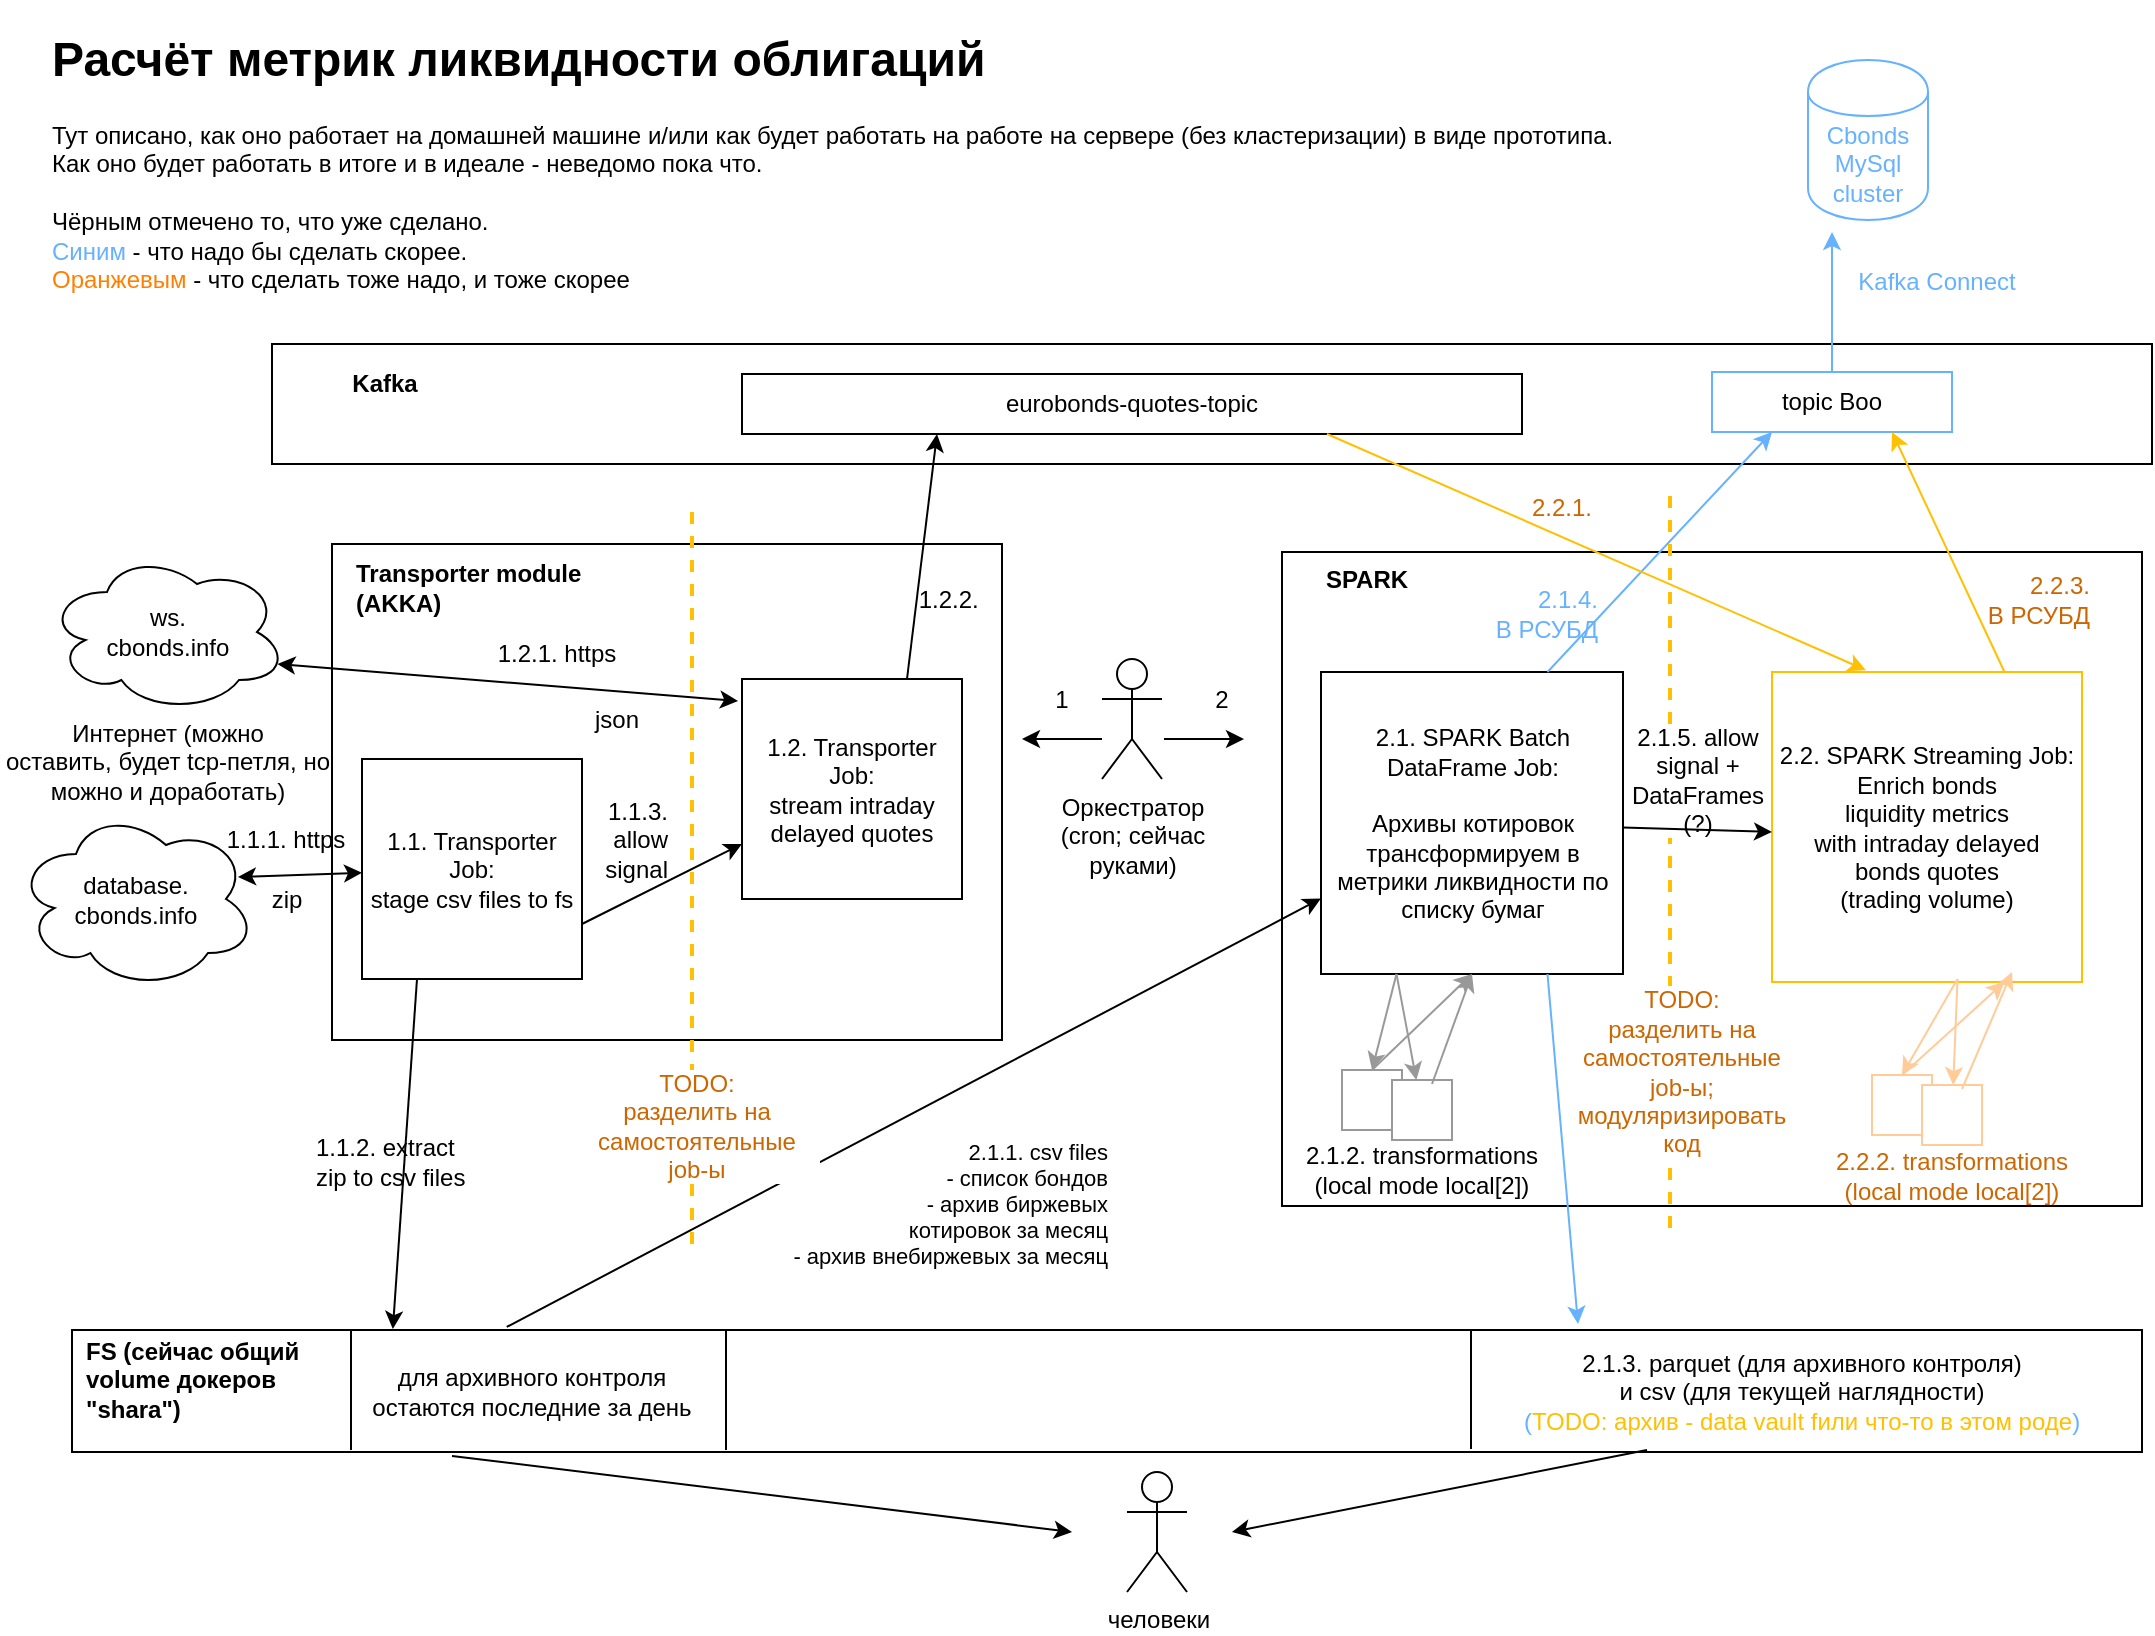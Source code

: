 <mxfile version="12.0.0" type="device" pages="1"><diagram name="Page-1" id="52a04d89-c75d-2922-d76d-85b35f80e030"><mxGraphModel dx="1341" dy="610" grid="1" gridSize="10" guides="1" tooltips="1" connect="1" arrows="1" fold="1" page="1" pageScale="1" pageWidth="1100" pageHeight="850" background="#ffffff" math="0" shadow="0"><root><mxCell id="0"/><mxCell id="1" parent="0"/><mxCell id="u4QCFXy-RTW34xqBZ_Ho-4" value="" style="rounded=0;whiteSpace=wrap;html=1;" parent="1" vertex="1"><mxGeometry x="170" y="276" width="335" height="248" as="geometry"/></mxCell><mxCell id="u4QCFXy-RTW34xqBZ_Ho-1" value="" style="rounded=0;whiteSpace=wrap;html=1;" parent="1" vertex="1"><mxGeometry x="40" y="669" width="1035" height="61" as="geometry"/></mxCell><mxCell id="u4QCFXy-RTW34xqBZ_Ho-2" value="1.1. Transporter Job:&lt;br&gt;stage csv files to fs" style="whiteSpace=wrap;html=1;aspect=fixed;" parent="1" vertex="1"><mxGeometry x="185" y="383.5" width="110" height="110" as="geometry"/></mxCell><mxCell id="u4QCFXy-RTW34xqBZ_Ho-5" value="Transporter module&lt;br&gt;(AKKA)" style="text;html=1;strokeColor=none;fillColor=none;align=left;verticalAlign=middle;whiteSpace=wrap;rounded=0;fontStyle=1" parent="1" vertex="1"><mxGeometry x="180" y="288" width="270" height="20" as="geometry"/></mxCell><mxCell id="u4QCFXy-RTW34xqBZ_Ho-6" value="Оркестратор&lt;br&gt;(cron; сейчас&lt;br&gt;руками)" style="shape=umlActor;verticalLabelPosition=bottom;labelBackgroundColor=#ffffff;verticalAlign=top;html=1;outlineConnect=0;" parent="1" vertex="1"><mxGeometry x="555" y="333.5" width="30" height="60" as="geometry"/></mxCell><mxCell id="u4QCFXy-RTW34xqBZ_Ho-7" value="" style="endArrow=classic;html=1;" parent="1" edge="1"><mxGeometry width="50" height="50" relative="1" as="geometry"><mxPoint x="555" y="373.5" as="sourcePoint"/><mxPoint x="515" y="373.5" as="targetPoint"/></mxGeometry></mxCell><mxCell id="u4QCFXy-RTW34xqBZ_Ho-8" value="database.&lt;br&gt;cbonds.info" style="ellipse;shape=cloud;whiteSpace=wrap;html=1;" parent="1" vertex="1"><mxGeometry x="12" y="408.5" width="120" height="90" as="geometry"/></mxCell><mxCell id="u4QCFXy-RTW34xqBZ_Ho-11" value="1.2. Transporter Job:&lt;br&gt;stream intraday delayed quotes" style="whiteSpace=wrap;html=1;aspect=fixed;strokeColor=#000000;fontColor=#000000;" parent="1" vertex="1"><mxGeometry x="375" y="343.5" width="110" height="110" as="geometry"/></mxCell><mxCell id="u4QCFXy-RTW34xqBZ_Ho-12" value="" style="endArrow=classic;html=1;" parent="1" edge="1"><mxGeometry width="50" height="50" relative="1" as="geometry"><mxPoint x="586" y="373.5" as="sourcePoint"/><mxPoint x="626" y="373.5" as="targetPoint"/></mxGeometry></mxCell><mxCell id="u4QCFXy-RTW34xqBZ_Ho-13" value="1.1.1. https" style="text;html=1;strokeColor=none;fillColor=none;align=center;verticalAlign=middle;whiteSpace=wrap;rounded=0;" parent="1" vertex="1"><mxGeometry x="113" y="414" width="68" height="20" as="geometry"/></mxCell><mxCell id="u4QCFXy-RTW34xqBZ_Ho-14" value="zip" style="text;html=1;strokeColor=none;fillColor=none;align=center;verticalAlign=middle;whiteSpace=wrap;rounded=0;" parent="1" vertex="1"><mxGeometry x="120" y="444" width="55" height="20" as="geometry"/></mxCell><mxCell id="u4QCFXy-RTW34xqBZ_Ho-15" value="" style="rounded=0;whiteSpace=wrap;html=1;" parent="1" vertex="1"><mxGeometry x="140" y="176" width="940" height="60" as="geometry"/></mxCell><mxCell id="u4QCFXy-RTW34xqBZ_Ho-16" value="" style="endArrow=classic;html=1;exitX=0.25;exitY=1;exitDx=0;exitDy=0;entryX=0.155;entryY=-0.008;entryDx=0;entryDy=0;entryPerimeter=0;" parent="1" source="u4QCFXy-RTW34xqBZ_Ho-2" target="u4QCFXy-RTW34xqBZ_Ho-1" edge="1"><mxGeometry width="50" height="50" relative="1" as="geometry"><mxPoint x="25" y="803.5" as="sourcePoint"/><mxPoint x="310" y="660" as="targetPoint"/></mxGeometry></mxCell><mxCell id="u4QCFXy-RTW34xqBZ_Ho-17" value="1.1.2. extract&lt;br&gt;zip to csv files" style="text;html=1;strokeColor=none;fillColor=none;align=left;verticalAlign=middle;whiteSpace=wrap;rounded=0;" parent="1" vertex="1"><mxGeometry x="160" y="571.5" width="95" height="27" as="geometry"/></mxCell><mxCell id="u4QCFXy-RTW34xqBZ_Ho-18" value="ws.&lt;br&gt;cbonds.info" style="ellipse;shape=cloud;whiteSpace=wrap;html=1;" parent="1" vertex="1"><mxGeometry x="27.5" y="280" width="120" height="80" as="geometry"/></mxCell><mxCell id="u4QCFXy-RTW34xqBZ_Ho-22" value="1.2.1. https" style="text;html=1;strokeColor=none;fillColor=none;align=center;verticalAlign=middle;whiteSpace=wrap;rounded=0;" parent="1" vertex="1"><mxGeometry x="250" y="321" width="65" height="20" as="geometry"/></mxCell><mxCell id="u4QCFXy-RTW34xqBZ_Ho-24" value="json" style="text;html=1;strokeColor=none;fillColor=none;align=center;verticalAlign=middle;whiteSpace=wrap;rounded=0;" parent="1" vertex="1"><mxGeometry x="290" y="354" width="45" height="20" as="geometry"/></mxCell><mxCell id="u4QCFXy-RTW34xqBZ_Ho-25" value="" style="endArrow=classic;html=1;exitX=0.75;exitY=0;exitDx=0;exitDy=0;entryX=0.25;entryY=1;entryDx=0;entryDy=0;strokeColor=#000000;" parent="1" source="u4QCFXy-RTW34xqBZ_Ho-11" target="u4QCFXy-RTW34xqBZ_Ho-56" edge="1"><mxGeometry width="50" height="50" relative="1" as="geometry"><mxPoint x="25" y="803.5" as="sourcePoint"/><mxPoint x="403" y="543.5" as="targetPoint"/></mxGeometry></mxCell><mxCell id="u4QCFXy-RTW34xqBZ_Ho-27" value="1" style="text;html=1;strokeColor=none;fillColor=none;align=center;verticalAlign=middle;whiteSpace=wrap;rounded=0;" parent="1" vertex="1"><mxGeometry x="515" y="343.5" width="40" height="20" as="geometry"/></mxCell><mxCell id="u4QCFXy-RTW34xqBZ_Ho-28" value="2" style="text;html=1;strokeColor=none;fillColor=none;align=center;verticalAlign=middle;whiteSpace=wrap;rounded=0;" parent="1" vertex="1"><mxGeometry x="595" y="343.5" width="40" height="20" as="geometry"/></mxCell><mxCell id="u4QCFXy-RTW34xqBZ_Ho-29" value="" style="endArrow=classic;startArrow=classic;html=1;exitX=0.96;exitY=0.7;exitDx=0;exitDy=0;exitPerimeter=0;entryX=-0.018;entryY=0.1;entryDx=0;entryDy=0;entryPerimeter=0;fontColor=#000000;strokeColor=#000000;" parent="1" source="u4QCFXy-RTW34xqBZ_Ho-18" target="u4QCFXy-RTW34xqBZ_Ho-11" edge="1"><mxGeometry width="50" height="50" relative="1" as="geometry"><mxPoint x="25" y="803.5" as="sourcePoint"/><mxPoint x="75" y="753.5" as="targetPoint"/></mxGeometry></mxCell><mxCell id="u4QCFXy-RTW34xqBZ_Ho-30" value="" style="endArrow=classic;startArrow=classic;html=1;exitX=0.925;exitY=0.378;exitDx=0;exitDy=0;exitPerimeter=0;" parent="1" source="u4QCFXy-RTW34xqBZ_Ho-8" target="u4QCFXy-RTW34xqBZ_Ho-2" edge="1"><mxGeometry width="50" height="50" relative="1" as="geometry"><mxPoint x="115" y="448.5" as="sourcePoint"/><mxPoint x="75" y="753.5" as="targetPoint"/></mxGeometry></mxCell><mxCell id="u4QCFXy-RTW34xqBZ_Ho-31" value="" style="rounded=0;whiteSpace=wrap;html=1;" parent="1" vertex="1"><mxGeometry x="645" y="280" width="430" height="327" as="geometry"/></mxCell><mxCell id="u4QCFXy-RTW34xqBZ_Ho-32" value="SPARK" style="text;html=1;strokeColor=none;fillColor=none;align=center;verticalAlign=middle;whiteSpace=wrap;rounded=0;fontStyle=1" parent="1" vertex="1"><mxGeometry x="645" y="284" width="85" height="20" as="geometry"/></mxCell><mxCell id="u4QCFXy-RTW34xqBZ_Ho-33" value="2.1. SPARK Batch&lt;br&gt;DataFrame Job:&lt;br&gt;&lt;br&gt;Архивы котировок трансформируем в метрики ликвидности по списку бумаг" style="whiteSpace=wrap;html=1;aspect=fixed;" parent="1" vertex="1"><mxGeometry x="664.5" y="340" width="151" height="151" as="geometry"/></mxCell><mxCell id="u4QCFXy-RTW34xqBZ_Ho-34" value="2.2. SPARK Streaming Job:&lt;br&gt;Enrich bonds&lt;br&gt;liquidity metrics&lt;br&gt;with&amp;nbsp;intraday delayed&lt;br&gt;bonds quotes&lt;br&gt;(trading volume)" style="whiteSpace=wrap;html=1;aspect=fixed;strokeColor=#FFC001;" parent="1" vertex="1"><mxGeometry x="890" y="340" width="155" height="155" as="geometry"/></mxCell><mxCell id="u4QCFXy-RTW34xqBZ_Ho-35" value="" style="endArrow=classic;html=1;exitX=1;exitY=0.75;exitDx=0;exitDy=0;entryX=0;entryY=0.75;entryDx=0;entryDy=0;strokeColor=#000000;" parent="1" source="u4QCFXy-RTW34xqBZ_Ho-2" target="u4QCFXy-RTW34xqBZ_Ho-11" edge="1"><mxGeometry width="50" height="50" relative="1" as="geometry"><mxPoint x="310" y="464" as="sourcePoint"/><mxPoint x="360" y="414" as="targetPoint"/></mxGeometry></mxCell><mxCell id="u4QCFXy-RTW34xqBZ_Ho-36" value="1.1.3. allow&lt;br&gt;signal" style="text;html=1;strokeColor=none;fillColor=none;align=right;verticalAlign=middle;whiteSpace=wrap;rounded=0;" parent="1" vertex="1"><mxGeometry x="300" y="413.5" width="40" height="20" as="geometry"/></mxCell><mxCell id="u4QCFXy-RTW34xqBZ_Ho-37" value="1.2.2.&amp;nbsp;" style="text;html=1;strokeColor=none;fillColor=none;align=center;verticalAlign=middle;whiteSpace=wrap;rounded=0;fontColor=#000000;" parent="1" vertex="1"><mxGeometry x="460" y="293.5" width="40" height="20" as="geometry"/></mxCell><mxCell id="u4QCFXy-RTW34xqBZ_Ho-38" value="" style="whiteSpace=wrap;html=1;aspect=fixed;strokeColor=#999999;" parent="1" vertex="1"><mxGeometry x="675" y="539" width="30" height="30" as="geometry"/></mxCell><mxCell id="u4QCFXy-RTW34xqBZ_Ho-39" value="" style="whiteSpace=wrap;html=1;aspect=fixed;strokeColor=#999999;" parent="1" vertex="1"><mxGeometry x="700" y="544" width="30" height="30" as="geometry"/></mxCell><mxCell id="u4QCFXy-RTW34xqBZ_Ho-40" value="" style="endArrow=classic;html=1;exitX=0.25;exitY=1;exitDx=0;exitDy=0;entryX=0.5;entryY=0;entryDx=0;entryDy=0;strokeColor=#999999;" parent="1" source="u4QCFXy-RTW34xqBZ_Ho-33" target="u4QCFXy-RTW34xqBZ_Ho-38" edge="1"><mxGeometry width="50" height="50" relative="1" as="geometry"><mxPoint x="20" y="796" as="sourcePoint"/><mxPoint x="70" y="746" as="targetPoint"/></mxGeometry></mxCell><mxCell id="u4QCFXy-RTW34xqBZ_Ho-41" value="" style="endArrow=classic;html=1;exitX=0.25;exitY=1;exitDx=0;exitDy=0;strokeColor=#999999;" parent="1" source="u4QCFXy-RTW34xqBZ_Ho-33" target="u4QCFXy-RTW34xqBZ_Ho-39" edge="1"><mxGeometry width="50" height="50" relative="1" as="geometry"><mxPoint x="20" y="796" as="sourcePoint"/><mxPoint x="70" y="746" as="targetPoint"/></mxGeometry></mxCell><mxCell id="u4QCFXy-RTW34xqBZ_Ho-42" value="" style="endArrow=classic;html=1;entryX=0.5;entryY=1;entryDx=0;entryDy=0;exitX=0.5;exitY=0;exitDx=0;exitDy=0;strokeColor=#999999;" parent="1" source="u4QCFXy-RTW34xqBZ_Ho-38" target="u4QCFXy-RTW34xqBZ_Ho-33" edge="1"><mxGeometry width="50" height="50" relative="1" as="geometry"><mxPoint x="20" y="796" as="sourcePoint"/><mxPoint x="70" y="746" as="targetPoint"/></mxGeometry></mxCell><mxCell id="u4QCFXy-RTW34xqBZ_Ho-43" value="" style="endArrow=classic;html=1;strokeColor=#999999;entryX=0.5;entryY=1;entryDx=0;entryDy=0;" parent="1" target="u4QCFXy-RTW34xqBZ_Ho-33" edge="1"><mxGeometry width="50" height="50" relative="1" as="geometry"><mxPoint x="720" y="546" as="sourcePoint"/><mxPoint x="750" y="496" as="targetPoint"/></mxGeometry></mxCell><mxCell id="u4QCFXy-RTW34xqBZ_Ho-44" value="" style="endArrow=classic;html=1;entryX=0;entryY=0.75;entryDx=0;entryDy=0;exitX=0.21;exitY=-0.025;exitDx=0;exitDy=0;exitPerimeter=0;" parent="1" source="u4QCFXy-RTW34xqBZ_Ho-1" target="u4QCFXy-RTW34xqBZ_Ho-33" edge="1"><mxGeometry width="50" height="50" relative="1" as="geometry"><mxPoint x="560" y="656" as="sourcePoint"/><mxPoint x="70" y="746" as="targetPoint"/></mxGeometry></mxCell><mxCell id="u4QCFXy-RTW34xqBZ_Ho-45" value="2.1.1. csv files&lt;br style=&quot;font-size: 11px&quot;&gt;- список бондов&lt;br style=&quot;font-size: 11px&quot;&gt;- архив биржевых&lt;br&gt;котировок за месяц&lt;br style=&quot;font-size: 11px&quot;&gt;- архив внебиржевых за месяц" style="text;html=1;strokeColor=none;fillColor=none;align=right;verticalAlign=middle;whiteSpace=wrap;rounded=0;fontSize=11;" parent="1" vertex="1"><mxGeometry x="400" y="573.5" width="160" height="64" as="geometry"/></mxCell><mxCell id="u4QCFXy-RTW34xqBZ_Ho-46" value="2.1.2. transformations&lt;br&gt;(local mode local[2])" style="text;html=1;strokeColor=none;fillColor=none;align=center;verticalAlign=middle;whiteSpace=wrap;rounded=0;" parent="1" vertex="1"><mxGeometry x="650" y="579" width="130" height="20" as="geometry"/></mxCell><mxCell id="u4QCFXy-RTW34xqBZ_Ho-47" value="" style="endArrow=classic;html=1;exitX=0.75;exitY=1;exitDx=0;exitDy=0;strokeColor=#66B2FF;" parent="1" source="u4QCFXy-RTW34xqBZ_Ho-33" edge="1"><mxGeometry width="50" height="50" relative="1" as="geometry"><mxPoint x="20" y="796" as="sourcePoint"/><mxPoint x="793" y="666" as="targetPoint"/></mxGeometry></mxCell><mxCell id="u4QCFXy-RTW34xqBZ_Ho-48" value="&lt;font color=&quot;#000000&quot;&gt;2.1.3. parquet (для архивного контроля)&lt;br&gt;и csv (для текущей наглядности)&lt;/font&gt;&lt;br&gt;(&lt;font color=&quot;#ffc001&quot;&gt;TODO: архив - data vault fили что-то в этом роде&lt;/font&gt;)" style="text;html=1;strokeColor=none;fillColor=none;align=center;verticalAlign=middle;whiteSpace=wrap;rounded=0;fontColor=#66B2FF;labelBackgroundColor=none;" parent="1" vertex="1"><mxGeometry x="750" y="670" width="310" height="59" as="geometry"/></mxCell><mxCell id="u4QCFXy-RTW34xqBZ_Ho-49" value="" style="endArrow=classic;html=1;exitX=0.75;exitY=0;exitDx=0;exitDy=0;entryX=0.25;entryY=1;entryDx=0;entryDy=0;strokeColor=#66B2FF;" parent="1" source="u4QCFXy-RTW34xqBZ_Ho-33" target="u4QCFXy-RTW34xqBZ_Ho-53" edge="1"><mxGeometry width="50" height="50" relative="1" as="geometry"><mxPoint x="20" y="796" as="sourcePoint"/><mxPoint x="70" y="746" as="targetPoint"/></mxGeometry></mxCell><mxCell id="u4QCFXy-RTW34xqBZ_Ho-50" value="2.1.4.&lt;br&gt;В РСУБД" style="text;html=1;strokeColor=none;fillColor=none;align=right;verticalAlign=middle;whiteSpace=wrap;rounded=0;fontColor=#66B2FF;" parent="1" vertex="1"><mxGeometry x="745" y="305.5" width="60" height="10" as="geometry"/></mxCell><mxCell id="u4QCFXy-RTW34xqBZ_Ho-53" value="topic Boo" style="rounded=0;whiteSpace=wrap;html=1;strokeColor=#66B2FF;" parent="1" vertex="1"><mxGeometry x="860" y="190" width="120" height="30" as="geometry"/></mxCell><mxCell id="u4QCFXy-RTW34xqBZ_Ho-54" value="" style="endArrow=classic;html=1;exitX=0.75;exitY=0;exitDx=0;exitDy=0;entryX=0.75;entryY=1;entryDx=0;entryDy=0;strokeColor=#FFC001;" parent="1" source="u4QCFXy-RTW34xqBZ_Ho-34" target="u4QCFXy-RTW34xqBZ_Ho-53" edge="1"><mxGeometry width="50" height="50" relative="1" as="geometry"><mxPoint x="20" y="796" as="sourcePoint"/><mxPoint x="70" y="746" as="targetPoint"/></mxGeometry></mxCell><mxCell id="u4QCFXy-RTW34xqBZ_Ho-55" value="2.2.3.&lt;br&gt;В РСУБД" style="text;html=1;strokeColor=none;fillColor=none;align=right;verticalAlign=middle;whiteSpace=wrap;rounded=0;fontColor=#CC6600;" parent="1" vertex="1"><mxGeometry x="968" y="299" width="83" height="10" as="geometry"/></mxCell><mxCell id="u4QCFXy-RTW34xqBZ_Ho-56" value="eurobonds-quotes-topic" style="rounded=0;whiteSpace=wrap;html=1;strokeColor=#000000;" parent="1" vertex="1"><mxGeometry x="375" y="191" width="390" height="30" as="geometry"/></mxCell><mxCell id="u4QCFXy-RTW34xqBZ_Ho-57" value="Kafka" style="text;html=1;strokeColor=none;fillColor=none;align=center;verticalAlign=middle;whiteSpace=wrap;rounded=0;fontStyle=1" parent="1" vertex="1"><mxGeometry x="160" y="186" width="73" height="20" as="geometry"/></mxCell><mxCell id="u4QCFXy-RTW34xqBZ_Ho-58" value="" style="endArrow=none;dashed=1;html=1;fontColor=#FFC001;strokeColor=#FFC001;strokeWidth=2;" parent="1" edge="1"><mxGeometry width="50" height="50" relative="1" as="geometry"><mxPoint x="350" y="626" as="sourcePoint"/><mxPoint x="350" y="256" as="targetPoint"/></mxGeometry></mxCell><mxCell id="u4QCFXy-RTW34xqBZ_Ho-59" value="TODO:&lt;br&gt;разделить на самостоятельные&lt;br&gt;job-ы" style="text;html=1;strokeColor=none;fillColor=none;align=center;verticalAlign=middle;whiteSpace=wrap;rounded=0;fontColor=#CC6600;labelBackgroundColor=#ffffff;" parent="1" vertex="1"><mxGeometry x="290" y="539.5" width="125" height="54" as="geometry"/></mxCell><mxCell id="u4QCFXy-RTW34xqBZ_Ho-60" value="" style="endArrow=none;dashed=1;html=1;fontColor=#FFC001;strokeColor=#FFC001;strokeWidth=2;" parent="1" edge="1"><mxGeometry width="50" height="50" relative="1" as="geometry"><mxPoint x="839" y="618" as="sourcePoint"/><mxPoint x="839" y="248" as="targetPoint"/></mxGeometry></mxCell><mxCell id="u4QCFXy-RTW34xqBZ_Ho-61" value="TODO:&lt;br&gt;разделить на самостоятельные job-ы;&lt;br&gt;модуляризировать код" style="text;html=1;strokeColor=none;fillColor=none;align=center;verticalAlign=middle;whiteSpace=wrap;rounded=0;fontColor=#CC6600;labelBackgroundColor=#ffffff;" parent="1" vertex="1"><mxGeometry x="790" y="510" width="110" height="59" as="geometry"/></mxCell><mxCell id="u4QCFXy-RTW34xqBZ_Ho-64" value="" style="endArrow=classic;html=1;strokeColor=#66B2FF;strokeWidth=1;fontColor=#66B2FF;exitX=0.5;exitY=0;exitDx=0;exitDy=0;" parent="1" source="u4QCFXy-RTW34xqBZ_Ho-53" edge="1"><mxGeometry width="50" height="50" relative="1" as="geometry"><mxPoint x="140" y="170" as="sourcePoint"/><mxPoint x="920" y="120" as="targetPoint"/></mxGeometry></mxCell><mxCell id="u4QCFXy-RTW34xqBZ_Ho-65" value="Kafka Connect" style="text;html=1;strokeColor=none;fillColor=none;align=center;verticalAlign=middle;whiteSpace=wrap;rounded=0;fontColor=#66B2FF;" parent="1" vertex="1"><mxGeometry x="925" y="140" width="95" height="10" as="geometry"/></mxCell><mxCell id="u4QCFXy-RTW34xqBZ_Ho-66" value="Cbonds&lt;br&gt;MySql&lt;br&gt;cluster" style="shape=cylinder;whiteSpace=wrap;html=1;boundedLbl=1;backgroundOutline=1;strokeColor=#66B2FF;fontColor=#66B2FF;" parent="1" vertex="1"><mxGeometry x="908" y="34" width="60" height="80" as="geometry"/></mxCell><mxCell id="u4QCFXy-RTW34xqBZ_Ho-67" value="" style="endArrow=classic;html=1;strokeColor=#FFC001;strokeWidth=1;fontColor=#66B2FF;entryX=0.303;entryY=-0.006;entryDx=0;entryDy=0;entryPerimeter=0;exitX=0.75;exitY=1;exitDx=0;exitDy=0;" parent="1" source="u4QCFXy-RTW34xqBZ_Ho-56" target="u4QCFXy-RTW34xqBZ_Ho-34" edge="1"><mxGeometry width="50" height="50" relative="1" as="geometry"><mxPoint x="705" y="139" as="sourcePoint"/><mxPoint x="755" y="89" as="targetPoint"/></mxGeometry></mxCell><mxCell id="u4QCFXy-RTW34xqBZ_Ho-68" value="" style="whiteSpace=wrap;html=1;aspect=fixed;strokeColor=#FFCC99;" parent="1" vertex="1"><mxGeometry x="940" y="541.5" width="30" height="30" as="geometry"/></mxCell><mxCell id="u4QCFXy-RTW34xqBZ_Ho-69" value="" style="whiteSpace=wrap;html=1;aspect=fixed;strokeColor=#FFCC99;" parent="1" vertex="1"><mxGeometry x="965" y="546.5" width="30" height="30" as="geometry"/></mxCell><mxCell id="u4QCFXy-RTW34xqBZ_Ho-70" value="" style="endArrow=classic;html=1;exitX=0.25;exitY=1;exitDx=0;exitDy=0;entryX=0.5;entryY=0;entryDx=0;entryDy=0;strokeColor=#FFCC99;" parent="1" target="u4QCFXy-RTW34xqBZ_Ho-68" edge="1"><mxGeometry width="50" height="50" relative="1" as="geometry"><mxPoint x="982.75" y="493.5" as="sourcePoint"/><mxPoint x="335" y="748.5" as="targetPoint"/></mxGeometry></mxCell><mxCell id="u4QCFXy-RTW34xqBZ_Ho-71" value="" style="endArrow=classic;html=1;exitX=0.25;exitY=1;exitDx=0;exitDy=0;strokeColor=#FFCC99;" parent="1" target="u4QCFXy-RTW34xqBZ_Ho-69" edge="1"><mxGeometry width="50" height="50" relative="1" as="geometry"><mxPoint x="982.75" y="493.5" as="sourcePoint"/><mxPoint x="335" y="748.5" as="targetPoint"/></mxGeometry></mxCell><mxCell id="u4QCFXy-RTW34xqBZ_Ho-72" value="" style="endArrow=classic;html=1;entryX=0.75;entryY=1;entryDx=0;entryDy=0;exitX=0.5;exitY=0;exitDx=0;exitDy=0;strokeColor=#FFCC99;" parent="1" source="u4QCFXy-RTW34xqBZ_Ho-68" target="u4QCFXy-RTW34xqBZ_Ho-34" edge="1"><mxGeometry width="50" height="50" relative="1" as="geometry"><mxPoint x="285" y="798.5" as="sourcePoint"/><mxPoint x="1020.5" y="493.5" as="targetPoint"/></mxGeometry></mxCell><mxCell id="u4QCFXy-RTW34xqBZ_Ho-73" value="" style="endArrow=classic;html=1;strokeColor=#FFCC99;" parent="1" edge="1"><mxGeometry width="50" height="50" relative="1" as="geometry"><mxPoint x="985" y="548.5" as="sourcePoint"/><mxPoint x="1010" y="490" as="targetPoint"/></mxGeometry></mxCell><mxCell id="u4QCFXy-RTW34xqBZ_Ho-74" value="2.2.2. transformations&lt;br&gt;(local mode&amp;nbsp;local[2])" style="text;html=1;strokeColor=none;fillColor=none;align=center;verticalAlign=middle;whiteSpace=wrap;rounded=0;fontColor=#CC6600;" parent="1" vertex="1"><mxGeometry x="900" y="582" width="160" height="20" as="geometry"/></mxCell><mxCell id="u4QCFXy-RTW34xqBZ_Ho-75" value="2.2.1." style="text;html=1;strokeColor=none;fillColor=none;align=center;verticalAlign=middle;whiteSpace=wrap;rounded=0;fontColor=#CC6600;" parent="1" vertex="1"><mxGeometry x="765" y="248" width="40" height="20" as="geometry"/></mxCell><mxCell id="u4QCFXy-RTW34xqBZ_Ho-76" value="Интернет (можно оставить,&amp;nbsp;будет tcp-петля, но можно и доработать)" style="text;html=1;strokeColor=none;fillColor=none;align=center;verticalAlign=middle;whiteSpace=wrap;rounded=0;fontColor=#000000;" parent="1" vertex="1"><mxGeometry x="4.5" y="374.5" width="166" height="20" as="geometry"/></mxCell><mxCell id="u4QCFXy-RTW34xqBZ_Ho-80" value="&lt;font color=&quot;#000000&quot;&gt;для архивного контроля остаются последние за день&lt;/font&gt;" style="rounded=0;whiteSpace=wrap;html=1;labelBackgroundColor=none;strokeColor=none;fontColor=#CC6600;" parent="1" vertex="1"><mxGeometry x="175" y="679.5" width="190" height="40" as="geometry"/></mxCell><mxCell id="u4QCFXy-RTW34xqBZ_Ho-81" value="&lt;font color=&quot;#000000&quot;&gt;человеки&lt;/font&gt;" style="shape=umlActor;verticalLabelPosition=bottom;labelBackgroundColor=#ffffff;verticalAlign=top;html=1;outlineConnect=0;strokeColor=#000000;fontColor=#CC6600;" parent="1" vertex="1"><mxGeometry x="567.5" y="740" width="30" height="60" as="geometry"/></mxCell><mxCell id="u4QCFXy-RTW34xqBZ_Ho-82" value="" style="endArrow=classic;html=1;strokeColor=#000000;strokeWidth=1;fontColor=#000000;exitX=0.25;exitY=1;exitDx=0;exitDy=0;" parent="1" source="u4QCFXy-RTW34xqBZ_Ho-48" edge="1"><mxGeometry width="50" height="50" relative="1" as="geometry"><mxPoint x="10" y="920" as="sourcePoint"/><mxPoint x="620" y="770" as="targetPoint"/></mxGeometry></mxCell><mxCell id="u4QCFXy-RTW34xqBZ_Ho-87" value="&lt;h1&gt;&lt;font color=&quot;#000000&quot;&gt;Расчёт метрик ликвидности облигаций&lt;/font&gt;&lt;/h1&gt;&lt;p&gt;&lt;font color=&quot;#000000&quot;&gt;Тут описано, как оно работает на домашней машине и/или как будет работать на работе на сервере (без кластеризации) в виде прототипа.&lt;br&gt;Как оно будет работать в итоге и в идеале - неведомо пока что.&lt;br&gt;&lt;/font&gt;&lt;br&gt;&lt;font color=&quot;#000000&quot;&gt;Чёрным отмечено то, что уже сделано.&lt;br&gt;&lt;/font&gt;&lt;font color=&quot;#66b2ff&quot;&gt;Синим &lt;/font&gt;&lt;font color=&quot;#000000&quot;&gt;- что надо бы сделать скорее. &lt;br&gt;&lt;/font&gt;&lt;font color=&quot;#ff8000&quot;&gt;Оранжевым &lt;/font&gt;&lt;font color=&quot;#000000&quot;&gt;- что сделать тоже надо, и тоже скорее&lt;/font&gt;&lt;/p&gt;" style="text;html=1;strokeColor=none;fillColor=none;spacing=5;spacingTop=-20;whiteSpace=wrap;overflow=hidden;rounded=0;labelBackgroundColor=none;fontColor=#CC6600;" parent="1" vertex="1"><mxGeometry x="25" y="14" width="815" height="146" as="geometry"/></mxCell><mxCell id="u4QCFXy-RTW34xqBZ_Ho-88" value="" style="endArrow=classic;html=1;strokeColor=#000000;strokeWidth=1;fontColor=#CC6600;" parent="1" edge="1"><mxGeometry width="50" height="50" relative="1" as="geometry"><mxPoint x="230" y="732" as="sourcePoint"/><mxPoint x="540" y="770" as="targetPoint"/></mxGeometry></mxCell><mxCell id="u4QCFXy-RTW34xqBZ_Ho-90" value="" style="endArrow=none;html=1;strokeColor=#000000;strokeWidth=1;fontColor=#CC6600;exitX=0.25;exitY=1;exitDx=0;exitDy=0;entryX=0.25;entryY=0;entryDx=0;entryDy=0;" parent="1" edge="1"><mxGeometry width="50" height="50" relative="1" as="geometry"><mxPoint x="739.5" y="728.5" as="sourcePoint"/><mxPoint x="739.5" y="668.5" as="targetPoint"/></mxGeometry></mxCell><mxCell id="u4QCFXy-RTW34xqBZ_Ho-93" value="&lt;b style=&quot;color: rgb(0 , 0 , 0) ; font-size: 12px&quot;&gt;FS (сейчас общий volume докеров &quot;shara&quot;)&lt;/b&gt;" style="text;html=1;strokeColor=none;fillColor=none;align=left;verticalAlign=middle;whiteSpace=wrap;rounded=0;labelBackgroundColor=none;fontSize=11;fontColor=#CC6600;" parent="1" vertex="1"><mxGeometry x="45" y="684" width="115" height="20" as="geometry"/></mxCell><mxCell id="u4QCFXy-RTW34xqBZ_Ho-95" value="" style="endArrow=none;html=1;strokeColor=#000000;strokeWidth=1;fontColor=#CC6600;exitX=0.25;exitY=1;exitDx=0;exitDy=0;entryX=0.25;entryY=0;entryDx=0;entryDy=0;" parent="1" edge="1"><mxGeometry width="50" height="50" relative="1" as="geometry"><mxPoint x="367" y="729" as="sourcePoint"/><mxPoint x="367.0" y="669" as="targetPoint"/></mxGeometry></mxCell><mxCell id="u4QCFXy-RTW34xqBZ_Ho-96" value="" style="endArrow=none;html=1;strokeColor=#000000;strokeWidth=1;fontColor=#CC6600;exitX=0.25;exitY=1;exitDx=0;exitDy=0;entryX=0.25;entryY=0;entryDx=0;entryDy=0;" parent="1" edge="1"><mxGeometry width="50" height="50" relative="1" as="geometry"><mxPoint x="179.5" y="729" as="sourcePoint"/><mxPoint x="179.5" y="669" as="targetPoint"/></mxGeometry></mxCell><mxCell id="u4QCFXy-RTW34xqBZ_Ho-97" value="2.1.5. allow signal + DataFrames (?)" style="text;html=1;strokeColor=none;fillColor=none;align=center;verticalAlign=middle;whiteSpace=wrap;rounded=0;labelBackgroundColor=#ffffff;" parent="1" vertex="1"><mxGeometry x="833" y="383.5" width="40" height="20" as="geometry"/></mxCell><mxCell id="u4QCFXy-RTW34xqBZ_Ho-100" value="" style="endArrow=classic;html=1;strokeColor=#000000;strokeWidth=1;fontSize=11;fontColor=#CC6600;" parent="1" source="u4QCFXy-RTW34xqBZ_Ho-33" edge="1"><mxGeometry width="50" height="50" relative="1" as="geometry"><mxPoint x="850" y="470" as="sourcePoint"/><mxPoint x="890" y="420" as="targetPoint"/></mxGeometry></mxCell></root></mxGraphModel></diagram></mxfile>
